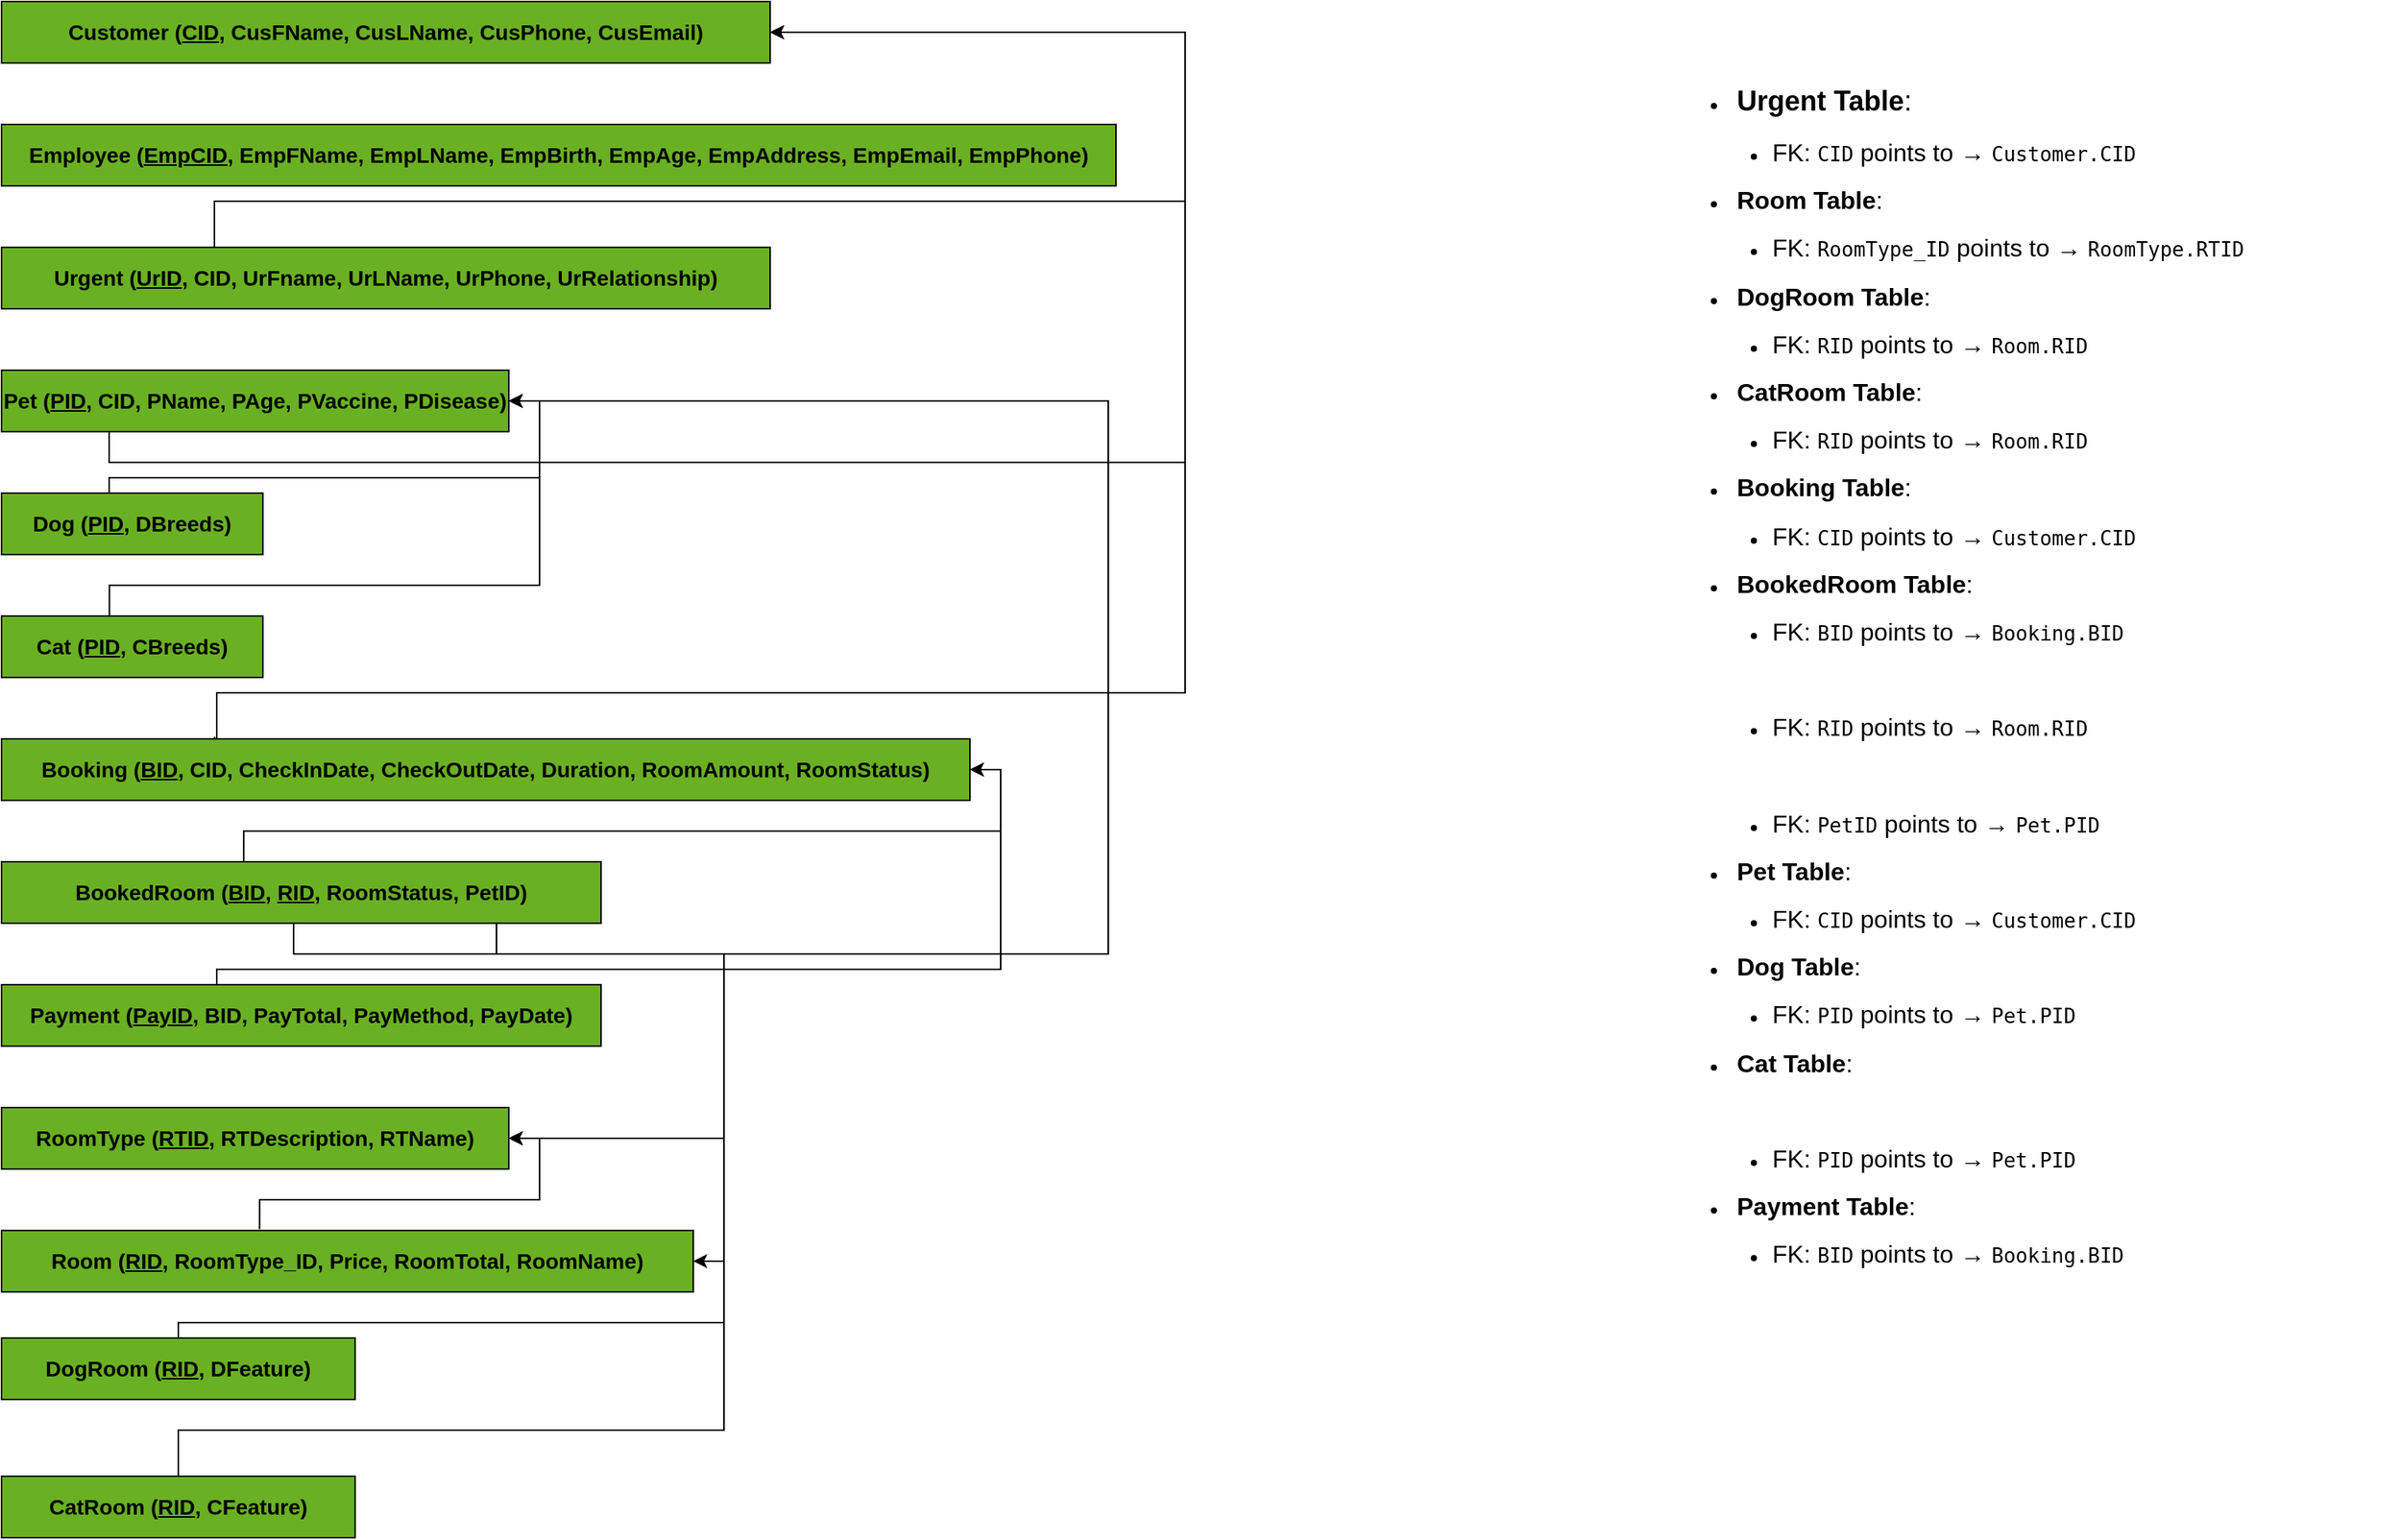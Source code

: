 <mxfile version="26.1.0">
  <diagram name="Hong Meow Hotel Database Schema" id="G3S9xflxcuYCvzOUw2Ry">
    <mxGraphModel dx="2716" dy="1840" grid="1" gridSize="10" guides="1" tooltips="1" connect="1" arrows="1" fold="1" page="1" pageScale="1" pageWidth="1600" pageHeight="900" math="0" shadow="0">
      <root>
        <mxCell id="0" />
        <mxCell id="1" parent="0" />
        <mxCell id="yYu6e-wtfFfVc4EaeInW-2" value="Customer (&lt;u&gt;CID&lt;/u&gt;, CusFName, CusLName, CusPhone, CusEmail)" style="rounded=0;whiteSpace=wrap;html=1;fillColor=#6AB023;fontStyle=1;fontSize=14;strokeColor=#000000;" vertex="1" parent="1">
          <mxGeometry x="80" y="40" width="500" height="40" as="geometry" />
        </mxCell>
        <mxCell id="yYu6e-wtfFfVc4EaeInW-3" value="Employee (&lt;u&gt;EmpCID&lt;/u&gt;, EmpFName, EmpLName, EmpBirth, EmpAge, EmpAddress, EmpEmail, EmpPhone)" style="rounded=0;whiteSpace=wrap;html=1;fillColor=#6AB023;fontStyle=1;fontSize=14;strokeColor=#000000;" vertex="1" parent="1">
          <mxGeometry x="80" y="120" width="725" height="40" as="geometry" />
        </mxCell>
        <mxCell id="yYu6e-wtfFfVc4EaeInW-42" style="edgeStyle=orthogonalEdgeStyle;rounded=0;orthogonalLoop=1;jettySize=auto;html=1;exitX=0.277;exitY=0.954;exitDx=0;exitDy=0;entryX=1;entryY=0.5;entryDx=0;entryDy=0;exitPerimeter=0;" edge="1" parent="1" source="yYu6e-wtfFfVc4EaeInW-4" target="yYu6e-wtfFfVc4EaeInW-2">
          <mxGeometry relative="1" as="geometry">
            <Array as="points">
              <mxPoint x="218" y="170" />
              <mxPoint x="850" y="170" />
              <mxPoint x="850" y="60" />
            </Array>
          </mxGeometry>
        </mxCell>
        <mxCell id="yYu6e-wtfFfVc4EaeInW-4" value="Urgent (&lt;u&gt;UrID&lt;/u&gt;, CID, UrFname, UrLName, UrPhone, UrRelationship)" style="rounded=0;whiteSpace=wrap;html=1;fillColor=#6AB023;fontStyle=1;fontSize=14;strokeColor=#000000;" vertex="1" parent="1">
          <mxGeometry x="80" y="200" width="500" height="40" as="geometry" />
        </mxCell>
        <mxCell id="yYu6e-wtfFfVc4EaeInW-44" style="edgeStyle=orthogonalEdgeStyle;rounded=0;orthogonalLoop=1;jettySize=auto;html=1;exitX=0.373;exitY=-0.023;exitDx=0;exitDy=0;entryX=1;entryY=0.5;entryDx=0;entryDy=0;exitPerimeter=0;" edge="1" parent="1" source="yYu6e-wtfFfVc4EaeInW-5" target="yYu6e-wtfFfVc4EaeInW-6">
          <mxGeometry relative="1" as="geometry" />
        </mxCell>
        <mxCell id="yYu6e-wtfFfVc4EaeInW-5" value="Room (&lt;u&gt;RID&lt;/u&gt;, RoomType_ID, Price, RoomTotal, RoomName)" style="rounded=0;whiteSpace=wrap;html=1;fillColor=#6AB023;fontStyle=1;fontSize=14;strokeColor=#000000;" vertex="1" parent="1">
          <mxGeometry x="80" y="840" width="450" height="40" as="geometry" />
        </mxCell>
        <mxCell id="yYu6e-wtfFfVc4EaeInW-6" value="RoomType (&lt;u&gt;RTID&lt;/u&gt;, RTDescription, RTName)" style="rounded=0;whiteSpace=wrap;html=1;fillColor=#6AB023;fontStyle=1;fontSize=14;strokeColor=#000000;" vertex="1" parent="1">
          <mxGeometry x="80" y="760" width="330" height="40" as="geometry" />
        </mxCell>
        <mxCell id="yYu6e-wtfFfVc4EaeInW-45" style="edgeStyle=orthogonalEdgeStyle;rounded=0;orthogonalLoop=1;jettySize=auto;html=1;exitX=0.5;exitY=0;exitDx=0;exitDy=0;entryX=1;entryY=0.5;entryDx=0;entryDy=0;" edge="1" parent="1" source="yYu6e-wtfFfVc4EaeInW-7" target="yYu6e-wtfFfVc4EaeInW-6">
          <mxGeometry relative="1" as="geometry">
            <Array as="points">
              <mxPoint x="195" y="900" />
              <mxPoint x="550" y="900" />
              <mxPoint x="550" y="780" />
            </Array>
          </mxGeometry>
        </mxCell>
        <mxCell id="yYu6e-wtfFfVc4EaeInW-7" value="DogRoom (&lt;u&gt;RID&lt;/u&gt;, DFeature)" style="rounded=0;whiteSpace=wrap;html=1;fillColor=#6AB023;fontStyle=1;fontSize=14;strokeColor=#000000;" vertex="1" parent="1">
          <mxGeometry x="80" y="910" width="230" height="40" as="geometry" />
        </mxCell>
        <mxCell id="yYu6e-wtfFfVc4EaeInW-46" style="edgeStyle=orthogonalEdgeStyle;rounded=0;orthogonalLoop=1;jettySize=auto;html=1;exitX=0.5;exitY=0;exitDx=0;exitDy=0;entryX=1;entryY=0.5;entryDx=0;entryDy=0;" edge="1" parent="1" source="yYu6e-wtfFfVc4EaeInW-8" target="yYu6e-wtfFfVc4EaeInW-6">
          <mxGeometry relative="1" as="geometry">
            <Array as="points">
              <mxPoint x="195" y="970" />
              <mxPoint x="550" y="970" />
              <mxPoint x="550" y="780" />
            </Array>
          </mxGeometry>
        </mxCell>
        <mxCell id="yYu6e-wtfFfVc4EaeInW-8" value="CatRoom (&lt;u&gt;RID&lt;/u&gt;, CFeature)" style="rounded=0;whiteSpace=wrap;html=1;fillColor=#6AB023;fontStyle=1;fontSize=14;strokeColor=#000000;" vertex="1" parent="1">
          <mxGeometry x="80" y="1000" width="230" height="40" as="geometry" />
        </mxCell>
        <mxCell id="yYu6e-wtfFfVc4EaeInW-47" style="edgeStyle=orthogonalEdgeStyle;rounded=0;orthogonalLoop=1;jettySize=auto;html=1;exitX=0.22;exitY=-0.035;exitDx=0;exitDy=0;entryX=1;entryY=0.5;entryDx=0;entryDy=0;exitPerimeter=0;" edge="1" parent="1" source="yYu6e-wtfFfVc4EaeInW-9" target="yYu6e-wtfFfVc4EaeInW-2">
          <mxGeometry relative="1" as="geometry">
            <Array as="points">
              <mxPoint x="219" y="520" />
              <mxPoint x="220" y="520" />
              <mxPoint x="220" y="490" />
              <mxPoint x="850" y="490" />
              <mxPoint x="850" y="60" />
            </Array>
          </mxGeometry>
        </mxCell>
        <mxCell id="yYu6e-wtfFfVc4EaeInW-9" value="Booking (&lt;u&gt;BID&lt;/u&gt;, CID, CheckInDate, CheckOutDate, Duration, RoomAmount, RoomStatus)" style="rounded=0;whiteSpace=wrap;html=1;fillColor=#6AB023;fontStyle=1;fontSize=14;strokeColor=#000000;" vertex="1" parent="1">
          <mxGeometry x="80" y="520" width="630" height="40" as="geometry" />
        </mxCell>
        <mxCell id="yYu6e-wtfFfVc4EaeInW-49" style="edgeStyle=orthogonalEdgeStyle;rounded=0;orthogonalLoop=1;jettySize=auto;html=1;exitX=0.404;exitY=-0.011;exitDx=0;exitDy=0;entryX=1;entryY=0.5;entryDx=0;entryDy=0;exitPerimeter=0;" edge="1" parent="1" source="yYu6e-wtfFfVc4EaeInW-10" target="yYu6e-wtfFfVc4EaeInW-9">
          <mxGeometry relative="1" as="geometry" />
        </mxCell>
        <mxCell id="yYu6e-wtfFfVc4EaeInW-51" style="edgeStyle=orthogonalEdgeStyle;rounded=0;orthogonalLoop=1;jettySize=auto;html=1;exitX=0.5;exitY=1;exitDx=0;exitDy=0;entryX=1;entryY=0.5;entryDx=0;entryDy=0;" edge="1" parent="1" source="yYu6e-wtfFfVc4EaeInW-10" target="yYu6e-wtfFfVc4EaeInW-5">
          <mxGeometry relative="1" as="geometry">
            <Array as="points">
              <mxPoint x="270" y="640" />
              <mxPoint x="270" y="660" />
              <mxPoint x="550" y="660" />
              <mxPoint x="550" y="860" />
            </Array>
          </mxGeometry>
        </mxCell>
        <mxCell id="yYu6e-wtfFfVc4EaeInW-52" style="edgeStyle=orthogonalEdgeStyle;rounded=0;orthogonalLoop=1;jettySize=auto;html=1;entryX=1;entryY=0.5;entryDx=0;entryDy=0;" edge="1" parent="1" source="yYu6e-wtfFfVc4EaeInW-10" target="yYu6e-wtfFfVc4EaeInW-11">
          <mxGeometry relative="1" as="geometry">
            <Array as="points">
              <mxPoint x="402" y="660" />
              <mxPoint x="800" y="660" />
              <mxPoint x="800" y="300" />
            </Array>
          </mxGeometry>
        </mxCell>
        <mxCell id="yYu6e-wtfFfVc4EaeInW-10" value="BookedRoom (&lt;u&gt;BID&lt;/u&gt;, &lt;u&gt;RID&lt;/u&gt;, RoomStatus, PetID)" style="rounded=0;whiteSpace=wrap;html=1;fillColor=#6AB023;fontStyle=1;fontSize=14;strokeColor=#000000;" vertex="1" parent="1">
          <mxGeometry x="80" y="600" width="390" height="40" as="geometry" />
        </mxCell>
        <mxCell id="yYu6e-wtfFfVc4EaeInW-53" style="edgeStyle=orthogonalEdgeStyle;rounded=0;orthogonalLoop=1;jettySize=auto;html=1;exitX=0.25;exitY=1;exitDx=0;exitDy=0;entryX=1;entryY=0.5;entryDx=0;entryDy=0;" edge="1" parent="1" source="yYu6e-wtfFfVc4EaeInW-11" target="yYu6e-wtfFfVc4EaeInW-2">
          <mxGeometry relative="1" as="geometry">
            <Array as="points">
              <mxPoint x="150" y="320" />
              <mxPoint x="150" y="340" />
              <mxPoint x="850" y="340" />
              <mxPoint x="850" y="60" />
            </Array>
          </mxGeometry>
        </mxCell>
        <mxCell id="yYu6e-wtfFfVc4EaeInW-11" value="Pet (&lt;u&gt;PID&lt;/u&gt;, CID, PName, PAge, PVaccine, PDisease)" style="rounded=0;whiteSpace=wrap;html=1;fillColor=#6AB023;fontStyle=1;fontSize=14;strokeColor=#000000;" vertex="1" parent="1">
          <mxGeometry x="80" y="280" width="330" height="40" as="geometry" />
        </mxCell>
        <mxCell id="yYu6e-wtfFfVc4EaeInW-54" style="edgeStyle=orthogonalEdgeStyle;rounded=0;orthogonalLoop=1;jettySize=auto;html=1;exitX=0.5;exitY=0;exitDx=0;exitDy=0;entryX=1;entryY=0.5;entryDx=0;entryDy=0;" edge="1" parent="1" source="yYu6e-wtfFfVc4EaeInW-12" target="yYu6e-wtfFfVc4EaeInW-11">
          <mxGeometry relative="1" as="geometry">
            <Array as="points">
              <mxPoint x="150" y="360" />
              <mxPoint x="150" y="350" />
              <mxPoint x="430" y="350" />
              <mxPoint x="430" y="300" />
            </Array>
          </mxGeometry>
        </mxCell>
        <mxCell id="yYu6e-wtfFfVc4EaeInW-12" value="Dog (&lt;u&gt;PID&lt;/u&gt;, DBreeds)" style="rounded=0;whiteSpace=wrap;html=1;fillColor=#6AB023;fontStyle=1;fontSize=14;strokeColor=#000000;" vertex="1" parent="1">
          <mxGeometry x="80" y="360" width="170" height="40" as="geometry" />
        </mxCell>
        <mxCell id="yYu6e-wtfFfVc4EaeInW-55" style="edgeStyle=orthogonalEdgeStyle;rounded=0;orthogonalLoop=1;jettySize=auto;html=1;entryX=1;entryY=0.5;entryDx=0;entryDy=0;exitX=0.413;exitY=0.008;exitDx=0;exitDy=0;exitPerimeter=0;" edge="1" parent="1" source="yYu6e-wtfFfVc4EaeInW-13" target="yYu6e-wtfFfVc4EaeInW-11">
          <mxGeometry relative="1" as="geometry">
            <mxPoint x="150" y="430" as="sourcePoint" />
            <Array as="points">
              <mxPoint x="150" y="420" />
              <mxPoint x="430" y="420" />
              <mxPoint x="430" y="300" />
            </Array>
          </mxGeometry>
        </mxCell>
        <mxCell id="yYu6e-wtfFfVc4EaeInW-13" value="Cat (&lt;u&gt;PID&lt;/u&gt;, CBreeds)" style="rounded=0;whiteSpace=wrap;html=1;fillColor=#6AB023;fontStyle=1;fontSize=14;strokeColor=#000000;" vertex="1" parent="1">
          <mxGeometry x="80" y="440" width="170" height="40" as="geometry" />
        </mxCell>
        <mxCell id="yYu6e-wtfFfVc4EaeInW-56" style="edgeStyle=orthogonalEdgeStyle;rounded=0;orthogonalLoop=1;jettySize=auto;html=1;exitX=0.359;exitY=0.005;exitDx=0;exitDy=0;entryX=1;entryY=0.5;entryDx=0;entryDy=0;exitPerimeter=0;" edge="1" parent="1" source="yYu6e-wtfFfVc4EaeInW-14" target="yYu6e-wtfFfVc4EaeInW-9">
          <mxGeometry relative="1" as="geometry">
            <Array as="points">
              <mxPoint x="220" y="670" />
              <mxPoint x="730" y="670" />
              <mxPoint x="730" y="540" />
            </Array>
          </mxGeometry>
        </mxCell>
        <mxCell id="yYu6e-wtfFfVc4EaeInW-14" value="Payment (&lt;u&gt;PayID&lt;/u&gt;, BID, PayTotal, PayMethod, PayDate)" style="rounded=0;whiteSpace=wrap;html=1;fillColor=#6AB023;fontStyle=1;fontSize=14;strokeColor=#000000;" vertex="1" parent="1">
          <mxGeometry x="80" y="680" width="390" height="40" as="geometry" />
        </mxCell>
        <mxCell id="yYu6e-wtfFfVc4EaeInW-40" value="&lt;p&gt;&lt;/p&gt;&lt;li class=&quot;whitespace-normal break-words&quot;&gt;&lt;font style=&quot;font-size: 18px;&quot;&gt;&lt;strong style=&quot;&quot;&gt;Urgent Table&lt;/strong&gt;:&lt;/font&gt;&lt;/li&gt;&lt;ul class=&quot;[&amp;amp;:not(:last-child)_ul]:pb-1 [&amp;amp;:not(:last-child)_ol]:pb-1 list-disc space-y-1.5 pl-7&quot; depth=&quot;1&quot;&gt;&lt;li class=&quot;whitespace-normal break-words&quot;&gt;&lt;font size=&quot;3&quot; style=&quot;&quot;&gt;FK: &lt;code class=&quot;bg-text-200/5 border border-0.5 border-border-300 text-danger-000 whitespace-pre-wrap rounded-[0.3rem] px-1 py-px text-[0.9rem]&quot;&gt;CID&lt;/code&gt; points to → &lt;code class=&quot;bg-text-200/5 border border-0.5 border-border-300 text-danger-000 whitespace-pre-wrap rounded-[0.3rem] px-1 py-px text-[0.9rem]&quot;&gt;Customer.CID&lt;/code&gt;&lt;/font&gt;&lt;/li&gt;&lt;/ul&gt;&lt;li class=&quot;whitespace-normal break-words&quot;&gt;&lt;font size=&quot;3&quot;&gt;&lt;strong&gt;Room Table&lt;/strong&gt;:&lt;/font&gt;&lt;/li&gt;&lt;ul class=&quot;[&amp;amp;:not(:last-child)_ul]:pb-1 [&amp;amp;:not(:last-child)_ol]:pb-1 list-disc space-y-1.5 pl-7&quot; depth=&quot;1&quot;&gt;&lt;li class=&quot;whitespace-normal break-words&quot;&gt;&lt;font size=&quot;3&quot;&gt;FK: &lt;code class=&quot;bg-text-200/5 border border-0.5 border-border-300 text-danger-000 whitespace-pre-wrap rounded-[0.3rem] px-1 py-px text-[0.9rem]&quot;&gt;RoomType_ID&lt;/code&gt; points to → &lt;code class=&quot;bg-text-200/5 border border-0.5 border-border-300 text-danger-000 whitespace-pre-wrap rounded-[0.3rem] px-1 py-px text-[0.9rem]&quot;&gt;RoomType.RTID&lt;/code&gt;&lt;/font&gt;&lt;/li&gt;&lt;/ul&gt;&lt;li class=&quot;whitespace-normal break-words&quot;&gt;&lt;font size=&quot;3&quot;&gt;&lt;strong&gt;DogRoom Table&lt;/strong&gt;:&lt;/font&gt;&lt;/li&gt;&lt;ul class=&quot;[&amp;amp;:not(:last-child)_ul]:pb-1 [&amp;amp;:not(:last-child)_ol]:pb-1 list-disc space-y-1.5 pl-7&quot; depth=&quot;1&quot;&gt;&lt;li class=&quot;whitespace-normal break-words&quot;&gt;&lt;font size=&quot;3&quot;&gt;FK: &lt;code class=&quot;bg-text-200/5 border border-0.5 border-border-300 text-danger-000 whitespace-pre-wrap rounded-[0.3rem] px-1 py-px text-[0.9rem]&quot;&gt;RID&lt;/code&gt; points to → &lt;code class=&quot;bg-text-200/5 border border-0.5 border-border-300 text-danger-000 whitespace-pre-wrap rounded-[0.3rem] px-1 py-px text-[0.9rem]&quot;&gt;Room.RID&lt;/code&gt;&lt;/font&gt;&lt;/li&gt;&lt;/ul&gt;&lt;li class=&quot;whitespace-normal break-words&quot;&gt;&lt;font size=&quot;3&quot;&gt;&lt;strong&gt;CatRoom Table&lt;/strong&gt;:&lt;/font&gt;&lt;/li&gt;&lt;ul class=&quot;[&amp;amp;:not(:last-child)_ul]:pb-1 [&amp;amp;:not(:last-child)_ol]:pb-1 list-disc space-y-1.5 pl-7&quot; depth=&quot;1&quot;&gt;&lt;li class=&quot;whitespace-normal break-words&quot;&gt;&lt;font size=&quot;3&quot;&gt;FK: &lt;code class=&quot;bg-text-200/5 border border-0.5 border-border-300 text-danger-000 whitespace-pre-wrap rounded-[0.3rem] px-1 py-px text-[0.9rem]&quot;&gt;RID&lt;/code&gt; points to → &lt;code class=&quot;bg-text-200/5 border border-0.5 border-border-300 text-danger-000 whitespace-pre-wrap rounded-[0.3rem] px-1 py-px text-[0.9rem]&quot;&gt;Room.RID&lt;/code&gt;&lt;/font&gt;&lt;/li&gt;&lt;/ul&gt;&lt;li class=&quot;whitespace-normal break-words&quot;&gt;&lt;font size=&quot;3&quot;&gt;&lt;strong&gt;Booking Table&lt;/strong&gt;:&lt;/font&gt;&lt;/li&gt;&lt;ul class=&quot;[&amp;amp;:not(:last-child)_ul]:pb-1 [&amp;amp;:not(:last-child)_ol]:pb-1 list-disc space-y-1.5 pl-7&quot; depth=&quot;1&quot;&gt;&lt;li class=&quot;whitespace-normal break-words&quot;&gt;&lt;font size=&quot;3&quot;&gt;FK: &lt;code class=&quot;bg-text-200/5 border border-0.5 border-border-300 text-danger-000 whitespace-pre-wrap rounded-[0.3rem] px-1 py-px text-[0.9rem]&quot;&gt;CID&lt;/code&gt; points to → &lt;code class=&quot;bg-text-200/5 border border-0.5 border-border-300 text-danger-000 whitespace-pre-wrap rounded-[0.3rem] px-1 py-px text-[0.9rem]&quot;&gt;Customer.CID&lt;/code&gt;&lt;/font&gt;&lt;/li&gt;&lt;/ul&gt;&lt;li class=&quot;whitespace-normal break-words&quot;&gt;&lt;font size=&quot;3&quot;&gt;&lt;strong&gt;BookedRoom Table&lt;/strong&gt;:&lt;/font&gt;&lt;/li&gt;&lt;ul class=&quot;[&amp;amp;:not(:last-child)_ul]:pb-1 [&amp;amp;:not(:last-child)_ol]:pb-1 list-disc space-y-1.5 pl-7&quot; depth=&quot;1&quot;&gt;&lt;li class=&quot;whitespace-normal break-words&quot;&gt;&lt;font size=&quot;3&quot;&gt;FK: &lt;code class=&quot;bg-text-200/5 border border-0.5 border-border-300 text-danger-000 whitespace-pre-wrap rounded-[0.3rem] px-1 py-px text-[0.9rem]&quot;&gt;BID&lt;/code&gt; points to → &lt;code class=&quot;bg-text-200/5 border border-0.5 border-border-300 text-danger-000 whitespace-pre-wrap rounded-[0.3rem] px-1 py-px text-[0.9rem]&quot;&gt;Booking.BID&lt;/code&gt;&lt;/font&gt;&lt;/li&gt;&lt;/ul&gt;&lt;ul class=&quot;[&amp;amp;:not(:last-child)_ul]:pb-1 [&amp;amp;:not(:last-child)_ol]:pb-1 list-disc space-y-1.5 pl-7&quot; depth=&quot;1&quot;&gt;&lt;font size=&quot;3&quot;&gt;&lt;br&gt;&lt;/font&gt;&lt;/ul&gt;&lt;ul class=&quot;[&amp;amp;:not(:last-child)_ul]:pb-1 [&amp;amp;:not(:last-child)_ol]:pb-1 list-disc space-y-1.5 pl-7&quot; depth=&quot;1&quot;&gt;&lt;li class=&quot;whitespace-normal break-words&quot;&gt;&lt;font size=&quot;3&quot;&gt;FK: &lt;code class=&quot;bg-text-200/5 border border-0.5 border-border-300 text-danger-000 whitespace-pre-wrap rounded-[0.3rem] px-1 py-px text-[0.9rem]&quot;&gt;RID&lt;/code&gt; points to → &lt;code class=&quot;bg-text-200/5 border border-0.5 border-border-300 text-danger-000 whitespace-pre-wrap rounded-[0.3rem] px-1 py-px text-[0.9rem]&quot;&gt;Room.RID&lt;/code&gt;&lt;/font&gt;&lt;/li&gt;&lt;/ul&gt;&lt;ul class=&quot;[&amp;amp;:not(:last-child)_ul]:pb-1 [&amp;amp;:not(:last-child)_ol]:pb-1 list-disc space-y-1.5 pl-7&quot; depth=&quot;1&quot;&gt;&lt;font size=&quot;3&quot;&gt;&lt;br&gt;&lt;/font&gt;&lt;/ul&gt;&lt;ul class=&quot;[&amp;amp;:not(:last-child)_ul]:pb-1 [&amp;amp;:not(:last-child)_ol]:pb-1 list-disc space-y-1.5 pl-7&quot; depth=&quot;1&quot;&gt;&lt;li class=&quot;whitespace-normal break-words&quot;&gt;&lt;font size=&quot;3&quot;&gt;FK: &lt;code class=&quot;bg-text-200/5 border border-0.5 border-border-300 text-danger-000 whitespace-pre-wrap rounded-[0.3rem] px-1 py-px text-[0.9rem]&quot;&gt;PetID&lt;/code&gt; points to → &lt;code class=&quot;bg-text-200/5 border border-0.5 border-border-300 text-danger-000 whitespace-pre-wrap rounded-[0.3rem] px-1 py-px text-[0.9rem]&quot;&gt;Pet.PID&lt;/code&gt;&lt;/font&gt;&lt;/li&gt;&lt;/ul&gt;&lt;li class=&quot;whitespace-normal break-words&quot;&gt;&lt;font size=&quot;3&quot;&gt;&lt;strong&gt;Pet Table&lt;/strong&gt;:&lt;/font&gt;&lt;/li&gt;&lt;ul class=&quot;[&amp;amp;:not(:last-child)_ul]:pb-1 [&amp;amp;:not(:last-child)_ol]:pb-1 list-disc space-y-1.5 pl-7&quot; depth=&quot;1&quot;&gt;&lt;li class=&quot;whitespace-normal break-words&quot;&gt;&lt;font size=&quot;3&quot;&gt;FK: &lt;code class=&quot;bg-text-200/5 border border-0.5 border-border-300 text-danger-000 whitespace-pre-wrap rounded-[0.3rem] px-1 py-px text-[0.9rem]&quot;&gt;CID&lt;/code&gt; points to → &lt;code class=&quot;bg-text-200/5 border border-0.5 border-border-300 text-danger-000 whitespace-pre-wrap rounded-[0.3rem] px-1 py-px text-[0.9rem]&quot;&gt;Customer.CID&lt;/code&gt;&lt;/font&gt;&lt;/li&gt;&lt;/ul&gt;&lt;li class=&quot;whitespace-normal break-words&quot;&gt;&lt;font size=&quot;3&quot;&gt;&lt;strong&gt;Dog Table&lt;/strong&gt;:&lt;/font&gt;&lt;/li&gt;&lt;ul class=&quot;[&amp;amp;:not(:last-child)_ul]:pb-1 [&amp;amp;:not(:last-child)_ol]:pb-1 list-disc space-y-1.5 pl-7&quot; depth=&quot;1&quot;&gt;&lt;li class=&quot;whitespace-normal break-words&quot;&gt;&lt;font size=&quot;3&quot;&gt;FK: &lt;code class=&quot;bg-text-200/5 border border-0.5 border-border-300 text-danger-000 whitespace-pre-wrap rounded-[0.3rem] px-1 py-px text-[0.9rem]&quot;&gt;PID&lt;/code&gt; points to → &lt;code class=&quot;bg-text-200/5 border border-0.5 border-border-300 text-danger-000 whitespace-pre-wrap rounded-[0.3rem] px-1 py-px text-[0.9rem]&quot;&gt;Pet.PID&lt;/code&gt;&lt;/font&gt;&lt;/li&gt;&lt;/ul&gt;&lt;li class=&quot;whitespace-normal break-words&quot;&gt;&lt;font size=&quot;3&quot;&gt;&lt;strong&gt;Cat Table&lt;/strong&gt;:&lt;/font&gt;&lt;/li&gt;&lt;ul class=&quot;[&amp;amp;:not(:last-child)_ul]:pb-1 [&amp;amp;:not(:last-child)_ol]:pb-1 list-disc space-y-1.5 pl-7&quot; depth=&quot;1&quot;&gt;&lt;font size=&quot;3&quot;&gt;&lt;br&gt;&lt;/font&gt;&lt;/ul&gt;&lt;ul class=&quot;[&amp;amp;:not(:last-child)_ul]:pb-1 [&amp;amp;:not(:last-child)_ol]:pb-1 list-disc space-y-1.5 pl-7&quot; depth=&quot;1&quot;&gt;&lt;li class=&quot;whitespace-normal break-words&quot;&gt;&lt;font size=&quot;3&quot;&gt;FK: &lt;code class=&quot;bg-text-200/5 border border-0.5 border-border-300 text-danger-000 whitespace-pre-wrap rounded-[0.3rem] px-1 py-px text-[0.9rem]&quot;&gt;PID&lt;/code&gt; points to → &lt;code class=&quot;bg-text-200/5 border border-0.5 border-border-300 text-danger-000 whitespace-pre-wrap rounded-[0.3rem] px-1 py-px text-[0.9rem]&quot;&gt;Pet.PID&lt;/code&gt;&lt;/font&gt;&lt;/li&gt;&lt;/ul&gt;&lt;li class=&quot;whitespace-normal break-words&quot;&gt;&lt;font size=&quot;3&quot;&gt;&lt;strong&gt;Payment Table&lt;/strong&gt;:&lt;/font&gt;&lt;/li&gt;&lt;ul class=&quot;[&amp;amp;:not(:last-child)_ul]:pb-1 [&amp;amp;:not(:last-child)_ol]:pb-1 list-disc space-y-1.5 pl-7&quot; depth=&quot;1&quot;&gt;&lt;li class=&quot;whitespace-normal break-words&quot;&gt;&lt;font size=&quot;3&quot;&gt;FK: &lt;code class=&quot;bg-text-200/5 border border-0.5 border-border-300 text-danger-000 whitespace-pre-wrap rounded-[0.3rem] px-1 py-px text-[0.9rem]&quot;&gt;BID&lt;/code&gt; points to → &lt;code class=&quot;bg-text-200/5 border border-0.5 border-border-300 text-danger-000 whitespace-pre-wrap rounded-[0.3rem] px-1 py-px text-[0.9rem]&quot;&gt;Booking.BID&lt;/code&gt;&lt;/font&gt;&lt;/li&gt;&lt;/ul&gt;&lt;p&gt;&lt;/p&gt;" style="text;html=1;align=left;verticalAlign=middle;whiteSpace=wrap;rounded=0;" vertex="1" parent="1">
          <mxGeometry x="1190" y="150" width="450" height="660" as="geometry" />
        </mxCell>
      </root>
    </mxGraphModel>
  </diagram>
</mxfile>
